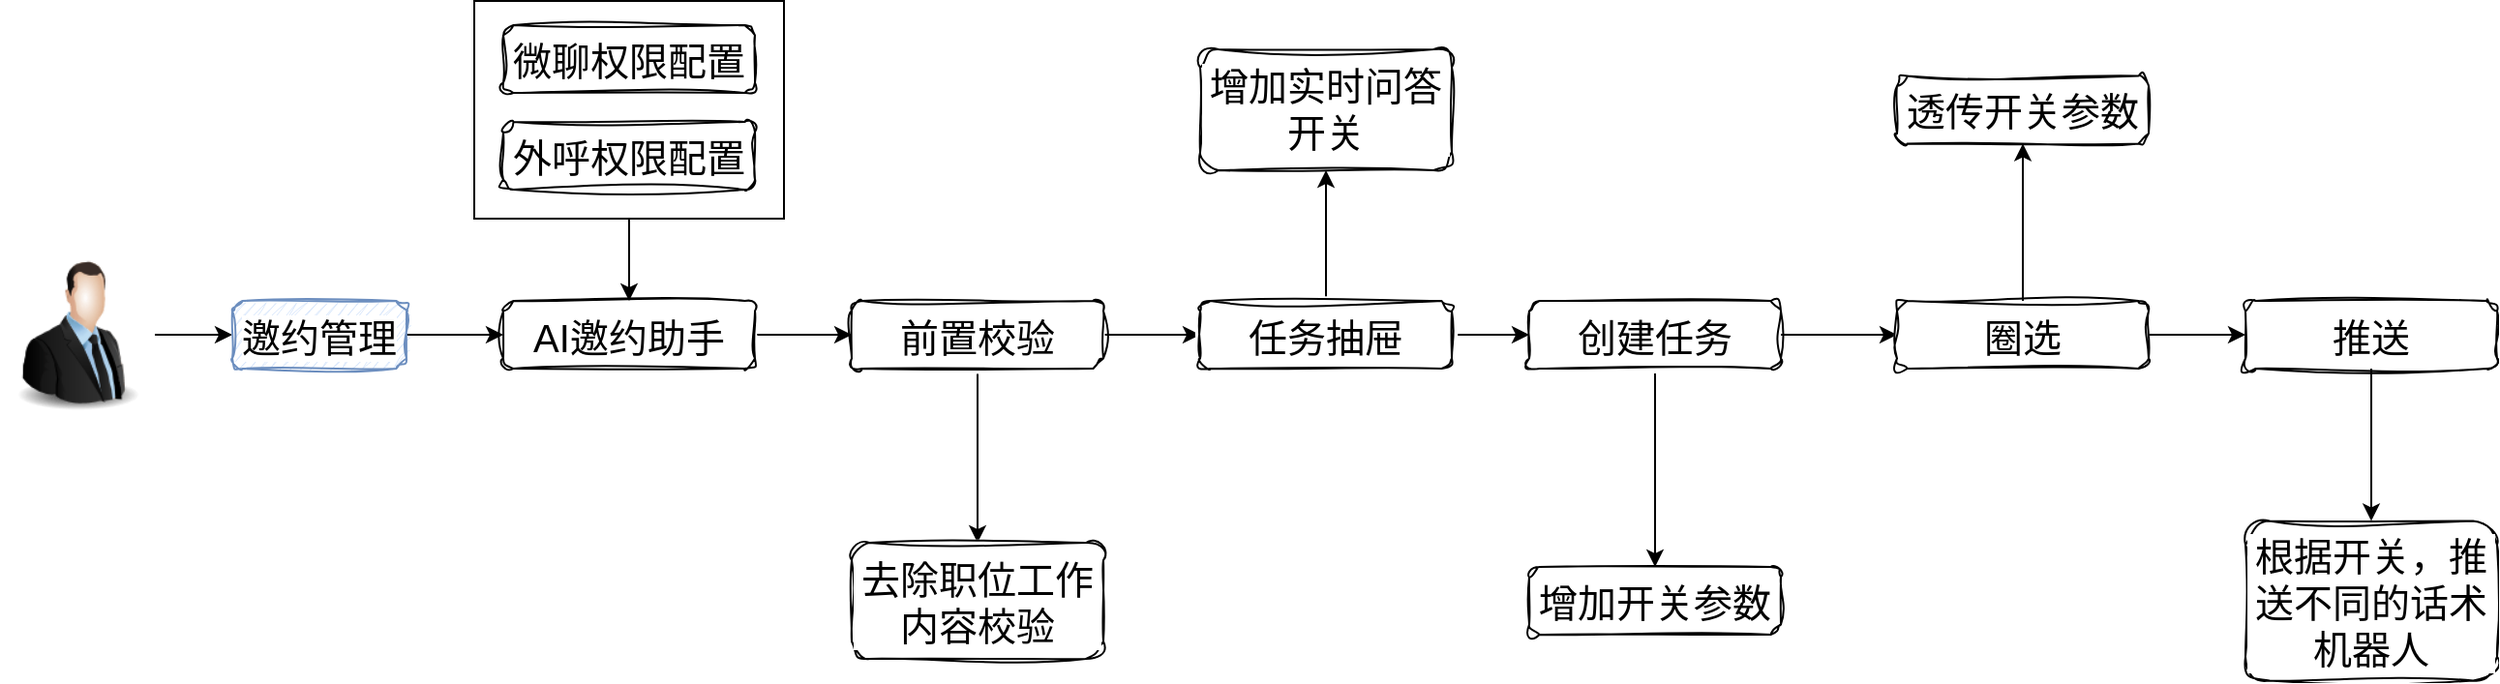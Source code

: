 <mxfile version="24.2.5" type="github">
  <diagram name="第 1 页" id="DuCJjmCydaRT3wfmN0sx">
    <mxGraphModel dx="2234" dy="786" grid="1" gridSize="10" guides="1" tooltips="1" connect="1" arrows="1" fold="1" page="0" pageScale="1" pageWidth="827" pageHeight="1169" math="0" shadow="0">
      <root>
        <mxCell id="0" />
        <mxCell id="1" parent="0" />
        <mxCell id="5mczPunQaWqGgRols-cB-12" style="edgeStyle=orthogonalEdgeStyle;rounded=0;orthogonalLoop=1;jettySize=auto;html=1;entryX=0.5;entryY=0;entryDx=0;entryDy=0;" edge="1" parent="1" source="5mczPunQaWqGgRols-cB-11" target="5mczPunQaWqGgRols-cB-5">
          <mxGeometry relative="1" as="geometry" />
        </mxCell>
        <mxCell id="5mczPunQaWqGgRols-cB-11" value="" style="rounded=0;whiteSpace=wrap;html=1;" vertex="1" parent="1">
          <mxGeometry x="-235" y="147.5" width="160" height="112.5" as="geometry" />
        </mxCell>
        <mxCell id="5mczPunQaWqGgRols-cB-2" value="" style="edgeStyle=orthogonalEdgeStyle;rounded=0;orthogonalLoop=1;jettySize=auto;html=1;" edge="1" parent="1" source="PbbaRRsRn3RA3urtakvR-2" target="5mczPunQaWqGgRols-cB-1">
          <mxGeometry relative="1" as="geometry" />
        </mxCell>
        <mxCell id="PbbaRRsRn3RA3urtakvR-2" value="" style="image;html=1;image=img/lib/clip_art/people/Suit_Man_128x128.png" parent="1" vertex="1">
          <mxGeometry x="-480" y="280" width="80" height="80" as="geometry" />
        </mxCell>
        <mxCell id="5mczPunQaWqGgRols-cB-6" value="" style="edgeStyle=orthogonalEdgeStyle;rounded=0;orthogonalLoop=1;jettySize=auto;html=1;" edge="1" parent="1" source="5mczPunQaWqGgRols-cB-1" target="5mczPunQaWqGgRols-cB-5">
          <mxGeometry relative="1" as="geometry" />
        </mxCell>
        <mxCell id="5mczPunQaWqGgRols-cB-1" value="邀约管理" style="rounded=1;whiteSpace=wrap;html=1;verticalAlign=top;labelBackgroundColor=default;fontSize=20;glass=0;shadow=0;sketch=1;curveFitting=1;jiggle=2;fillColor=#dae8fc;strokeColor=#6c8ebf;" vertex="1" parent="1">
          <mxGeometry x="-360" y="302.5" width="90" height="35" as="geometry" />
        </mxCell>
        <mxCell id="5mczPunQaWqGgRols-cB-14" value="" style="edgeStyle=orthogonalEdgeStyle;rounded=0;orthogonalLoop=1;jettySize=auto;html=1;" edge="1" parent="1" source="5mczPunQaWqGgRols-cB-5" target="5mczPunQaWqGgRols-cB-13">
          <mxGeometry relative="1" as="geometry" />
        </mxCell>
        <mxCell id="5mczPunQaWqGgRols-cB-5" value="AI邀约助手" style="rounded=1;whiteSpace=wrap;html=1;verticalAlign=top;labelBackgroundColor=default;fontSize=20;glass=0;shadow=0;sketch=1;curveFitting=1;jiggle=2;" vertex="1" parent="1">
          <mxGeometry x="-220" y="302.5" width="130" height="35" as="geometry" />
        </mxCell>
        <mxCell id="5mczPunQaWqGgRols-cB-7" value="微聊权限配置" style="rounded=1;whiteSpace=wrap;html=1;verticalAlign=top;labelBackgroundColor=default;fontSize=20;glass=0;shadow=0;sketch=1;curveFitting=1;jiggle=2;" vertex="1" parent="1">
          <mxGeometry x="-220" y="160" width="130" height="35" as="geometry" />
        </mxCell>
        <mxCell id="5mczPunQaWqGgRols-cB-8" value="外呼权限配置" style="rounded=1;whiteSpace=wrap;html=1;verticalAlign=top;labelBackgroundColor=default;fontSize=20;glass=0;shadow=0;sketch=1;curveFitting=1;jiggle=2;" vertex="1" parent="1">
          <mxGeometry x="-220" y="210" width="130" height="35" as="geometry" />
        </mxCell>
        <mxCell id="5mczPunQaWqGgRols-cB-16" value="" style="edgeStyle=orthogonalEdgeStyle;rounded=0;orthogonalLoop=1;jettySize=auto;html=1;" edge="1" parent="1" source="5mczPunQaWqGgRols-cB-13" target="5mczPunQaWqGgRols-cB-15">
          <mxGeometry relative="1" as="geometry" />
        </mxCell>
        <mxCell id="5mczPunQaWqGgRols-cB-20" value="" style="edgeStyle=orthogonalEdgeStyle;rounded=0;orthogonalLoop=1;jettySize=auto;html=1;" edge="1" parent="1" source="5mczPunQaWqGgRols-cB-13" target="5mczPunQaWqGgRols-cB-19">
          <mxGeometry relative="1" as="geometry" />
        </mxCell>
        <mxCell id="5mczPunQaWqGgRols-cB-13" value="前置校验" style="rounded=1;whiteSpace=wrap;html=1;verticalAlign=top;labelBackgroundColor=default;fontSize=20;glass=0;shadow=0;sketch=1;curveFitting=1;jiggle=2;" vertex="1" parent="1">
          <mxGeometry x="-40" y="302.5" width="130" height="35" as="geometry" />
        </mxCell>
        <mxCell id="5mczPunQaWqGgRols-cB-18" value="" style="edgeStyle=orthogonalEdgeStyle;rounded=0;orthogonalLoop=1;jettySize=auto;html=1;" edge="1" parent="1" source="5mczPunQaWqGgRols-cB-15" target="5mczPunQaWqGgRols-cB-17">
          <mxGeometry relative="1" as="geometry" />
        </mxCell>
        <mxCell id="5mczPunQaWqGgRols-cB-22" value="" style="edgeStyle=orthogonalEdgeStyle;rounded=0;orthogonalLoop=1;jettySize=auto;html=1;" edge="1" parent="1" source="5mczPunQaWqGgRols-cB-15" target="5mczPunQaWqGgRols-cB-21">
          <mxGeometry relative="1" as="geometry" />
        </mxCell>
        <mxCell id="5mczPunQaWqGgRols-cB-15" value="任务抽屉" style="rounded=1;whiteSpace=wrap;html=1;verticalAlign=top;labelBackgroundColor=default;fontSize=20;glass=0;shadow=0;sketch=1;curveFitting=1;jiggle=2;" vertex="1" parent="1">
          <mxGeometry x="140" y="302.5" width="130" height="35" as="geometry" />
        </mxCell>
        <mxCell id="5mczPunQaWqGgRols-cB-24" value="" style="edgeStyle=orthogonalEdgeStyle;rounded=0;orthogonalLoop=1;jettySize=auto;html=1;" edge="1" parent="1" source="5mczPunQaWqGgRols-cB-17" target="5mczPunQaWqGgRols-cB-23">
          <mxGeometry relative="1" as="geometry" />
        </mxCell>
        <mxCell id="5mczPunQaWqGgRols-cB-26" value="" style="edgeStyle=orthogonalEdgeStyle;rounded=0;orthogonalLoop=1;jettySize=auto;html=1;" edge="1" parent="1" source="5mczPunQaWqGgRols-cB-17" target="5mczPunQaWqGgRols-cB-25">
          <mxGeometry relative="1" as="geometry" />
        </mxCell>
        <mxCell id="5mczPunQaWqGgRols-cB-17" value="创建任务" style="rounded=1;whiteSpace=wrap;html=1;verticalAlign=top;labelBackgroundColor=default;fontSize=20;glass=0;shadow=0;sketch=1;curveFitting=1;jiggle=2;" vertex="1" parent="1">
          <mxGeometry x="310" y="302.5" width="130" height="35" as="geometry" />
        </mxCell>
        <mxCell id="5mczPunQaWqGgRols-cB-19" value="去除职位工作内容校验" style="rounded=1;whiteSpace=wrap;html=1;verticalAlign=top;labelBackgroundColor=default;fontSize=20;glass=0;shadow=0;sketch=1;curveFitting=1;jiggle=2;" vertex="1" parent="1">
          <mxGeometry x="-40" y="427.5" width="130" height="60" as="geometry" />
        </mxCell>
        <mxCell id="5mczPunQaWqGgRols-cB-21" value="增加实时问答开关" style="rounded=1;whiteSpace=wrap;html=1;verticalAlign=top;labelBackgroundColor=default;fontSize=20;glass=0;shadow=0;sketch=1;curveFitting=1;jiggle=2;" vertex="1" parent="1">
          <mxGeometry x="140" y="172.5" width="130" height="62.5" as="geometry" />
        </mxCell>
        <mxCell id="5mczPunQaWqGgRols-cB-23" value="增加开关参数" style="rounded=1;whiteSpace=wrap;html=1;verticalAlign=top;labelBackgroundColor=default;fontSize=20;glass=0;shadow=0;sketch=1;curveFitting=1;jiggle=2;" vertex="1" parent="1">
          <mxGeometry x="310" y="440" width="130" height="35" as="geometry" />
        </mxCell>
        <mxCell id="5mczPunQaWqGgRols-cB-28" value="" style="edgeStyle=orthogonalEdgeStyle;rounded=0;orthogonalLoop=1;jettySize=auto;html=1;" edge="1" parent="1" source="5mczPunQaWqGgRols-cB-25" target="5mczPunQaWqGgRols-cB-27">
          <mxGeometry relative="1" as="geometry" />
        </mxCell>
        <mxCell id="5mczPunQaWqGgRols-cB-30" value="" style="edgeStyle=orthogonalEdgeStyle;rounded=0;orthogonalLoop=1;jettySize=auto;html=1;" edge="1" parent="1" source="5mczPunQaWqGgRols-cB-25" target="5mczPunQaWqGgRols-cB-29">
          <mxGeometry relative="1" as="geometry" />
        </mxCell>
        <mxCell id="5mczPunQaWqGgRols-cB-25" value="圈选" style="rounded=1;whiteSpace=wrap;html=1;verticalAlign=top;labelBackgroundColor=default;fontSize=20;glass=0;shadow=0;sketch=1;curveFitting=1;jiggle=2;" vertex="1" parent="1">
          <mxGeometry x="500" y="302.5" width="130" height="35" as="geometry" />
        </mxCell>
        <mxCell id="5mczPunQaWqGgRols-cB-32" value="" style="edgeStyle=orthogonalEdgeStyle;rounded=0;orthogonalLoop=1;jettySize=auto;html=1;" edge="1" parent="1" source="5mczPunQaWqGgRols-cB-27" target="5mczPunQaWqGgRols-cB-31">
          <mxGeometry relative="1" as="geometry" />
        </mxCell>
        <mxCell id="5mczPunQaWqGgRols-cB-27" value="推送" style="rounded=1;whiteSpace=wrap;html=1;verticalAlign=top;labelBackgroundColor=default;fontSize=20;glass=0;shadow=0;sketch=1;curveFitting=1;jiggle=2;" vertex="1" parent="1">
          <mxGeometry x="680" y="302.5" width="130" height="35" as="geometry" />
        </mxCell>
        <mxCell id="5mczPunQaWqGgRols-cB-29" value="透传开关参数" style="rounded=1;whiteSpace=wrap;html=1;verticalAlign=top;labelBackgroundColor=default;fontSize=20;glass=0;shadow=0;sketch=1;curveFitting=1;jiggle=2;" vertex="1" parent="1">
          <mxGeometry x="500" y="186.25" width="130" height="35" as="geometry" />
        </mxCell>
        <mxCell id="5mczPunQaWqGgRols-cB-31" value="根据开关，推送不同的话术机器人" style="rounded=1;whiteSpace=wrap;html=1;verticalAlign=top;labelBackgroundColor=default;fontSize=20;glass=0;shadow=0;sketch=1;curveFitting=1;jiggle=2;" vertex="1" parent="1">
          <mxGeometry x="680" y="416.25" width="130" height="82.5" as="geometry" />
        </mxCell>
      </root>
    </mxGraphModel>
  </diagram>
</mxfile>
